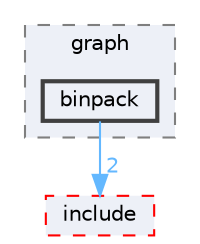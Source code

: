 digraph "external/taskflow/3rd-party/tbb/examples/graph/binpack"
{
 // LATEX_PDF_SIZE
  bgcolor="transparent";
  edge [fontname=Helvetica,fontsize=10,labelfontname=Helvetica,labelfontsize=10];
  node [fontname=Helvetica,fontsize=10,shape=box,height=0.2,width=0.4];
  compound=true
  subgraph clusterdir_5c1ff9a9d529b3731c40a8c08de40ad5 {
    graph [ bgcolor="#edf0f7", pencolor="grey50", label="graph", fontname=Helvetica,fontsize=10 style="filled,dashed", URL="dir_5c1ff9a9d529b3731c40a8c08de40ad5.html",tooltip=""]
  dir_6262bc2af163df6d671eb716e37f98b2 [label="binpack", fillcolor="#edf0f7", color="grey25", style="filled,bold", URL="dir_6262bc2af163df6d671eb716e37f98b2.html",tooltip=""];
  }
  dir_9a108c806b4257aefe6c62ce1f799fad [label="include", fillcolor="#edf0f7", color="red", style="filled,dashed", URL="dir_9a108c806b4257aefe6c62ce1f799fad.html",tooltip=""];
  dir_6262bc2af163df6d671eb716e37f98b2->dir_9a108c806b4257aefe6c62ce1f799fad [headlabel="2", labeldistance=1.5 headhref="dir_000078_000389.html" href="dir_000078_000389.html" color="steelblue1" fontcolor="steelblue1"];
}
